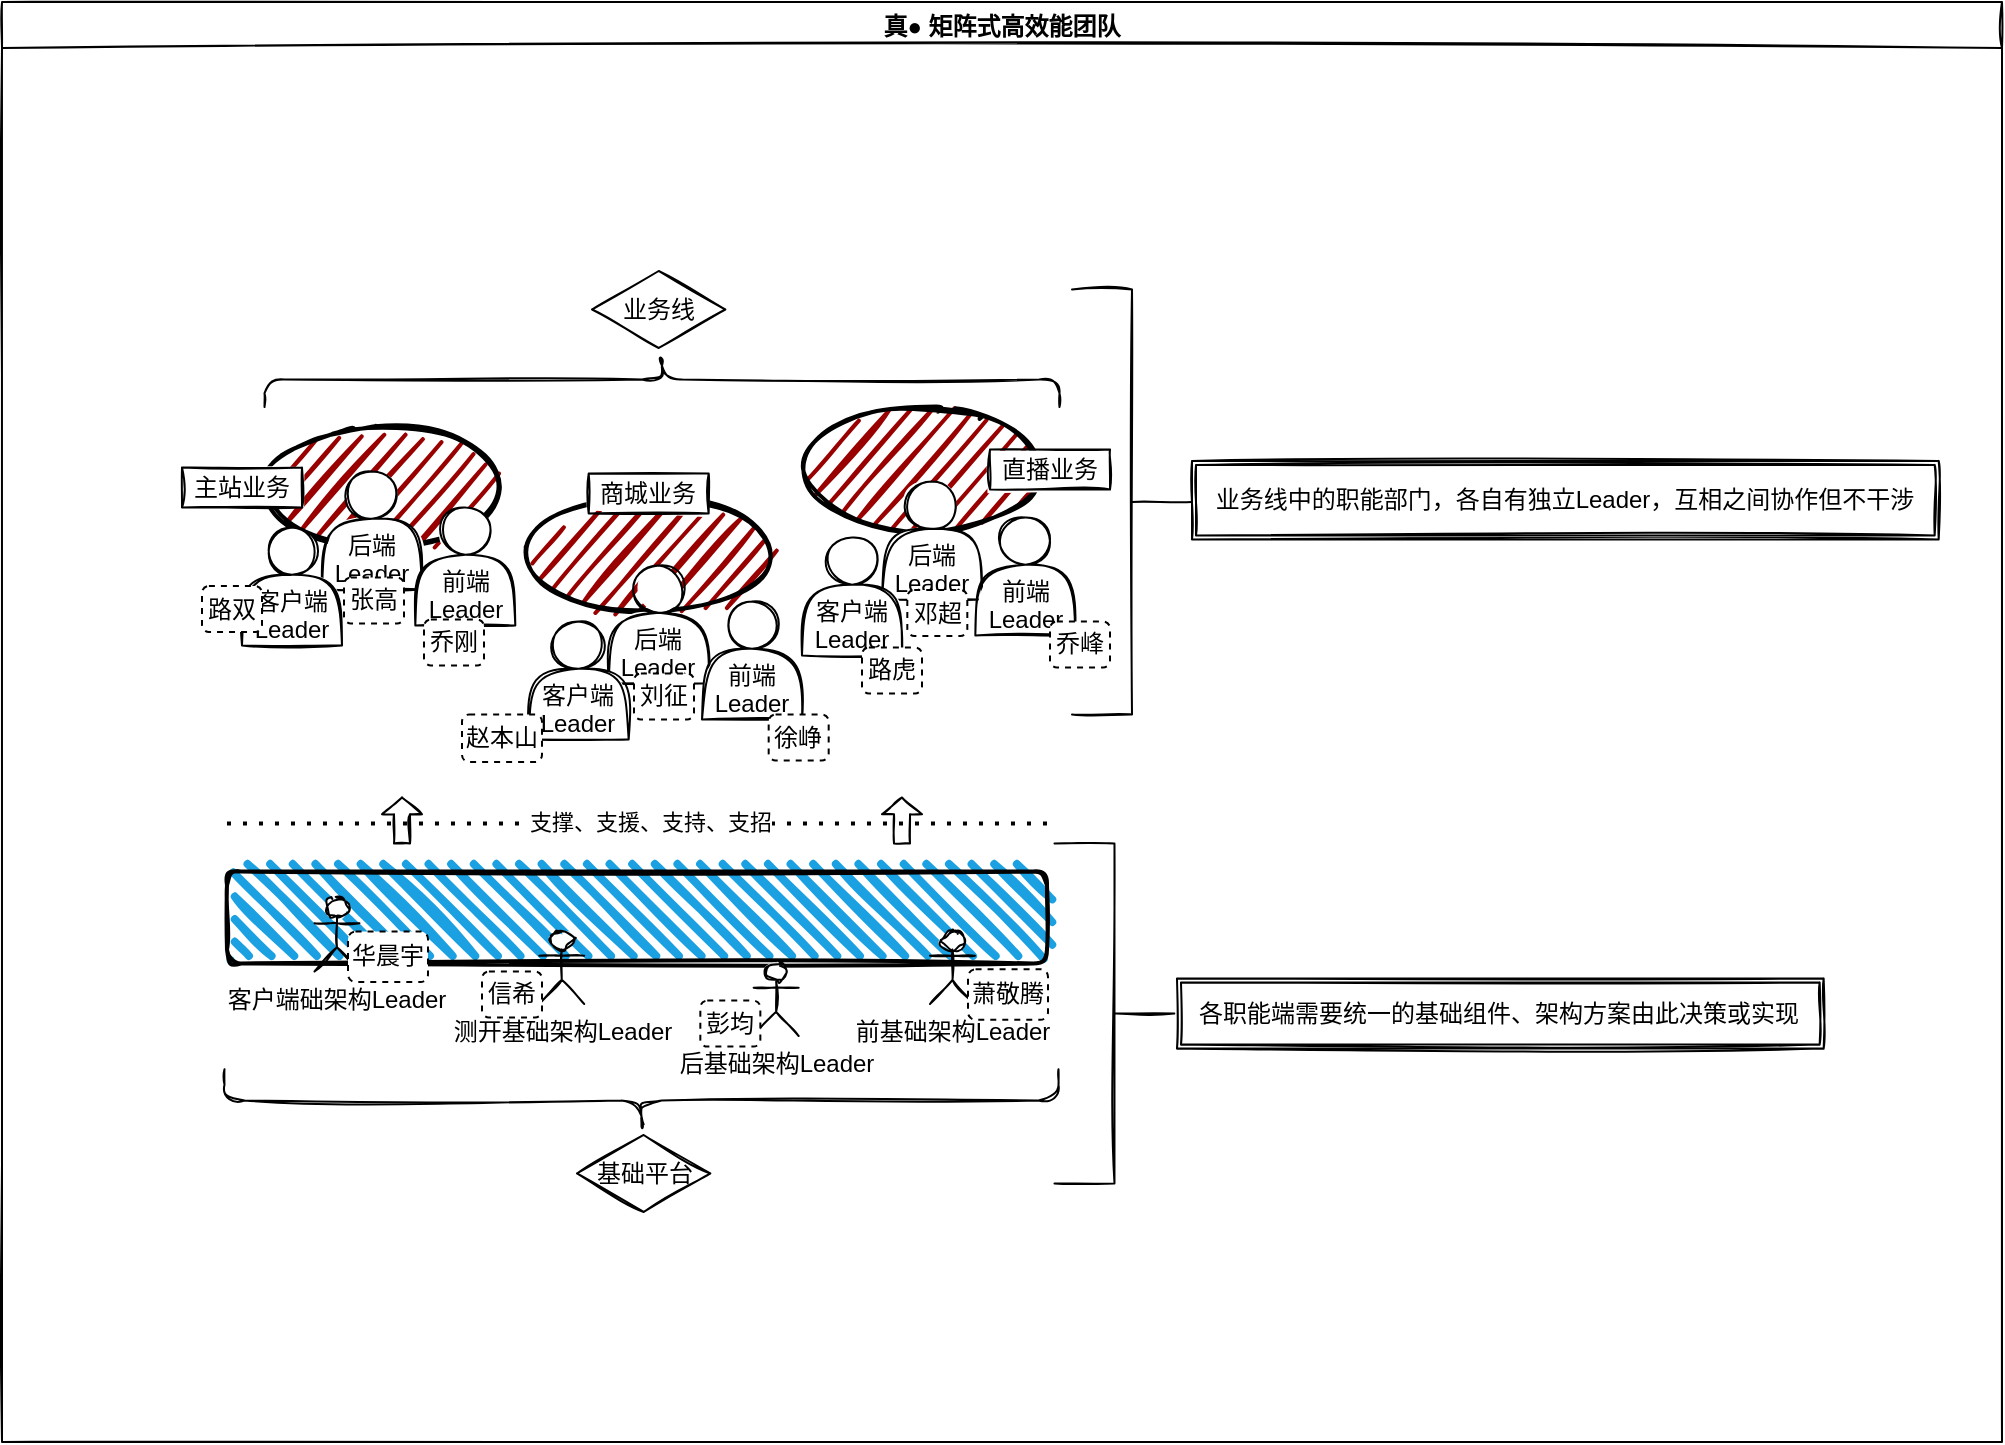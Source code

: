 <mxfile version="14.2.6" type="github">
  <diagram id="yZ-5awFDFZwI3RNw8QD1" name="Page-1">
    <mxGraphModel dx="1342" dy="639" grid="1" gridSize="10" guides="1" tooltips="1" connect="1" arrows="1" fold="1" page="1" pageScale="1" pageWidth="827" pageHeight="1169" math="0" shadow="0">
      <root>
        <mxCell id="0" />
        <mxCell id="1" parent="0" />
        <mxCell id="lFQKLQK3sEn3rDhJFm7_-2" value="" style="ellipse;whiteSpace=wrap;html=1;strokeWidth=2;fillWeight=2;hachureGap=8;fillColor=#990000;fillStyle=dots;sketch=1;" parent="1" vertex="1">
          <mxGeometry x="260" y="482.75" width="120" height="60" as="geometry" />
        </mxCell>
        <mxCell id="lFQKLQK3sEn3rDhJFm7_-8" value="主站业务" style="html=1;whiteSpace=wrap;container=1;recursiveResize=0;collapsible=0;sketch=1;" parent="1" vertex="1">
          <mxGeometry x="220" y="502.75" width="60" height="20" as="geometry" />
        </mxCell>
        <mxCell id="lFQKLQK3sEn3rDhJFm7_-20" value="&lt;br&gt;&lt;br&gt;后端Leader" style="shape=actor;whiteSpace=wrap;html=1;sketch=1;" parent="1" vertex="1">
          <mxGeometry x="290" y="504.75" width="50" height="59" as="geometry" />
        </mxCell>
        <mxCell id="lFQKLQK3sEn3rDhJFm7_-30" value="&lt;br&gt;&lt;br&gt;前端Leader" style="shape=actor;whiteSpace=wrap;html=1;sketch=1;" parent="1" vertex="1">
          <mxGeometry x="336.66" y="522.75" width="50" height="59" as="geometry" />
        </mxCell>
        <mxCell id="lFQKLQK3sEn3rDhJFm7_-31" value="&lt;br&gt;&lt;br&gt;客户端Leader" style="shape=actor;whiteSpace=wrap;html=1;sketch=1;" parent="1" vertex="1">
          <mxGeometry x="250" y="532.75" width="50" height="59" as="geometry" />
        </mxCell>
        <mxCell id="lFQKLQK3sEn3rDhJFm7_-35" value="" style="shape=curlyBracket;whiteSpace=wrap;html=1;rounded=1;sketch=1;rotation=90;" parent="1" vertex="1">
          <mxGeometry x="446.25" y="260" width="27.5" height="397.5" as="geometry" />
        </mxCell>
        <mxCell id="lFQKLQK3sEn3rDhJFm7_-45" value="真● 矩阵式高效能团队" style="swimlane;sketch=1;" parent="1" vertex="1">
          <mxGeometry x="130" y="270" width="1000" height="720" as="geometry" />
        </mxCell>
        <mxCell id="lFQKLQK3sEn3rDhJFm7_-1" value="" style="rounded=1;whiteSpace=wrap;html=1;strokeWidth=2;fillWeight=4;hachureGap=8;hachureAngle=45;fillColor=#1ba1e2;sketch=1;" parent="lFQKLQK3sEn3rDhJFm7_-45" vertex="1">
          <mxGeometry x="112.49" y="434.75" width="410" height="46" as="geometry" />
        </mxCell>
        <mxCell id="lFQKLQK3sEn3rDhJFm7_-5" value="" style="html=1;shape=mxgraph.flowchart.annotation_2;align=left;labelPosition=right;sketch=1;rotation=-180;" parent="lFQKLQK3sEn3rDhJFm7_-45" vertex="1">
          <mxGeometry x="526.24" y="420.75" width="60" height="170" as="geometry" />
        </mxCell>
        <mxCell id="lFQKLQK3sEn3rDhJFm7_-15" value="" style="shape=curlyBracket;whiteSpace=wrap;html=1;rounded=1;sketch=1;rotation=-90;" parent="lFQKLQK3sEn3rDhJFm7_-45" vertex="1">
          <mxGeometry x="304.12" y="340.75" width="31.25" height="417" as="geometry" />
        </mxCell>
        <mxCell id="lFQKLQK3sEn3rDhJFm7_-18" value="基础平台" style="html=1;whiteSpace=wrap;aspect=fixed;shape=isoRectangle;sketch=1;" parent="lFQKLQK3sEn3rDhJFm7_-45" vertex="1">
          <mxGeometry x="287.5" y="565.74" width="66.67" height="40" as="geometry" />
        </mxCell>
        <mxCell id="lFQKLQK3sEn3rDhJFm7_-22" value="后基础架构Leader" style="shape=umlActor;verticalLabelPosition=bottom;verticalAlign=top;html=1;outlineConnect=0;sketch=1;" parent="lFQKLQK3sEn3rDhJFm7_-45" vertex="1">
          <mxGeometry x="375.83" y="480.75" width="22.5" height="36.25" as="geometry" />
        </mxCell>
        <mxCell id="lFQKLQK3sEn3rDhJFm7_-26" value="前基础架构Leader" style="shape=umlActor;verticalLabelPosition=bottom;verticalAlign=top;html=1;outlineConnect=0;sketch=1;" parent="lFQKLQK3sEn3rDhJFm7_-45" vertex="1">
          <mxGeometry x="463.99" y="464.75" width="22.5" height="36.25" as="geometry" />
        </mxCell>
        <mxCell id="lFQKLQK3sEn3rDhJFm7_-27" value="客户端础架构Leader" style="shape=umlActor;verticalLabelPosition=bottom;verticalAlign=top;html=1;outlineConnect=0;sketch=1;" parent="lFQKLQK3sEn3rDhJFm7_-45" vertex="1">
          <mxGeometry x="156.24" y="448.5" width="22.5" height="36.25" as="geometry" />
        </mxCell>
        <mxCell id="lFQKLQK3sEn3rDhJFm7_-28" value="测开基础架构Leader" style="shape=umlActor;verticalLabelPosition=bottom;verticalAlign=top;html=1;outlineConnect=0;sketch=1;" parent="lFQKLQK3sEn3rDhJFm7_-45" vertex="1">
          <mxGeometry x="268.62" y="464.75" width="22.5" height="36.25" as="geometry" />
        </mxCell>
        <mxCell id="lFQKLQK3sEn3rDhJFm7_-37" value="各职能端需要统一的基础组件、架构方案由此决策或实现" style="shape=ext;double=1;rounded=0;whiteSpace=wrap;html=1;sketch=1;" parent="lFQKLQK3sEn3rDhJFm7_-45" vertex="1">
          <mxGeometry x="587.49" y="488.19" width="323.34" height="35.12" as="geometry" />
        </mxCell>
        <mxCell id="lFQKLQK3sEn3rDhJFm7_-46" value="" style="ellipse;whiteSpace=wrap;html=1;strokeWidth=2;fillWeight=2;hachureGap=8;fillColor=#990000;fillStyle=dots;sketch=1;" parent="lFQKLQK3sEn3rDhJFm7_-45" vertex="1">
          <mxGeometry x="263.34" y="245.75" width="120" height="60" as="geometry" />
        </mxCell>
        <mxCell id="lFQKLQK3sEn3rDhJFm7_-47" value="商城业务" style="html=1;whiteSpace=wrap;container=1;recursiveResize=0;collapsible=0;sketch=1;" parent="lFQKLQK3sEn3rDhJFm7_-45" vertex="1">
          <mxGeometry x="293.34" y="235.75" width="60" height="20" as="geometry" />
        </mxCell>
        <mxCell id="lFQKLQK3sEn3rDhJFm7_-48" value="&lt;br&gt;&lt;br&gt;后端Leader" style="shape=actor;whiteSpace=wrap;html=1;sketch=1;" parent="lFQKLQK3sEn3rDhJFm7_-45" vertex="1">
          <mxGeometry x="303.34" y="281.75" width="50" height="59" as="geometry" />
        </mxCell>
        <mxCell id="lFQKLQK3sEn3rDhJFm7_-49" value="&lt;br&gt;&lt;br&gt;前端Leader" style="shape=actor;whiteSpace=wrap;html=1;sketch=1;" parent="lFQKLQK3sEn3rDhJFm7_-45" vertex="1">
          <mxGeometry x="350" y="299.75" width="50" height="59" as="geometry" />
        </mxCell>
        <mxCell id="lFQKLQK3sEn3rDhJFm7_-50" value="&lt;br&gt;&lt;br&gt;客户端Leader" style="shape=actor;whiteSpace=wrap;html=1;sketch=1;" parent="lFQKLQK3sEn3rDhJFm7_-45" vertex="1">
          <mxGeometry x="263.34" y="309.75" width="50" height="59" as="geometry" />
        </mxCell>
        <mxCell id="lFQKLQK3sEn3rDhJFm7_-38" value="" style="html=1;shape=mxgraph.flowchart.annotation_2;align=left;labelPosition=right;sketch=1;rotation=-180;" parent="lFQKLQK3sEn3rDhJFm7_-45" vertex="1">
          <mxGeometry x="535" y="143.75" width="60" height="212.5" as="geometry" />
        </mxCell>
        <mxCell id="lFQKLQK3sEn3rDhJFm7_-39" value="业务线中的职能部门，各自有独立Leader，互相之间协作但不干涉" style="shape=ext;double=1;rounded=0;whiteSpace=wrap;html=1;sketch=1;" parent="lFQKLQK3sEn3rDhJFm7_-45" vertex="1">
          <mxGeometry x="595" y="229.44" width="373.34" height="39.31" as="geometry" />
        </mxCell>
        <mxCell id="lFQKLQK3sEn3rDhJFm7_-3" value="" style="ellipse;whiteSpace=wrap;html=1;strokeWidth=2;fillWeight=2;hachureGap=8;fillColor=#990000;fillStyle=dots;sketch=1;" parent="lFQKLQK3sEn3rDhJFm7_-45" vertex="1">
          <mxGeometry x="400" y="203.75" width="120" height="60" as="geometry" />
        </mxCell>
        <mxCell id="lFQKLQK3sEn3rDhJFm7_-13" value="直播业务" style="html=1;whiteSpace=wrap;container=1;recursiveResize=0;collapsible=0;sketch=1;" parent="lFQKLQK3sEn3rDhJFm7_-45" vertex="1">
          <mxGeometry x="494" y="223.75" width="60" height="20" as="geometry" />
        </mxCell>
        <mxCell id="lFQKLQK3sEn3rDhJFm7_-32" value="&lt;br&gt;&lt;br&gt;后端Leader" style="shape=actor;whiteSpace=wrap;html=1;sketch=1;" parent="lFQKLQK3sEn3rDhJFm7_-45" vertex="1">
          <mxGeometry x="440" y="239.75" width="50" height="59" as="geometry" />
        </mxCell>
        <mxCell id="lFQKLQK3sEn3rDhJFm7_-33" value="&lt;br&gt;&lt;br&gt;前端Leader" style="shape=actor;whiteSpace=wrap;html=1;sketch=1;" parent="lFQKLQK3sEn3rDhJFm7_-45" vertex="1">
          <mxGeometry x="486.66" y="257.75" width="50" height="59" as="geometry" />
        </mxCell>
        <mxCell id="lFQKLQK3sEn3rDhJFm7_-34" value="&lt;br&gt;&lt;br&gt;客户端Leader" style="shape=actor;whiteSpace=wrap;html=1;sketch=1;" parent="lFQKLQK3sEn3rDhJFm7_-45" vertex="1">
          <mxGeometry x="400.0" y="267.75" width="50" height="59" as="geometry" />
        </mxCell>
        <mxCell id="lFQKLQK3sEn3rDhJFm7_-17" value="业务线" style="html=1;whiteSpace=wrap;aspect=fixed;shape=isoRectangle;sketch=1;" parent="lFQKLQK3sEn3rDhJFm7_-45" vertex="1">
          <mxGeometry x="295.01" y="133.75" width="66.67" height="40" as="geometry" />
        </mxCell>
        <mxCell id="lFQKLQK3sEn3rDhJFm7_-66" value="" style="shape=singleArrow;direction=north;whiteSpace=wrap;html=1;sketch=1;arrowWidth=0.4;arrowSize=0.364;" parent="lFQKLQK3sEn3rDhJFm7_-45" vertex="1">
          <mxGeometry x="190" y="397.75" width="20" height="23" as="geometry" />
        </mxCell>
        <mxCell id="lFQKLQK3sEn3rDhJFm7_-67" value="" style="shape=singleArrow;direction=north;whiteSpace=wrap;html=1;sketch=1;arrowWidth=0.4;arrowSize=0.364;" parent="lFQKLQK3sEn3rDhJFm7_-45" vertex="1">
          <mxGeometry x="440" y="397.75" width="20" height="23" as="geometry" />
        </mxCell>
        <mxCell id="iMsN4SmAubi7QE5un-1W-3" value="路双" style="rounded=1;whiteSpace=wrap;html=1;dashed=1;" vertex="1" parent="lFQKLQK3sEn3rDhJFm7_-45">
          <mxGeometry x="100" y="292" width="30" height="23" as="geometry" />
        </mxCell>
        <mxCell id="iMsN4SmAubi7QE5un-1W-4" value="路虎" style="rounded=1;whiteSpace=wrap;html=1;dashed=1;" vertex="1" parent="lFQKLQK3sEn3rDhJFm7_-45">
          <mxGeometry x="430" y="322.75" width="30" height="23" as="geometry" />
        </mxCell>
        <mxCell id="iMsN4SmAubi7QE5un-1W-5" value="乔峰" style="rounded=1;whiteSpace=wrap;html=1;dashed=1;" vertex="1" parent="lFQKLQK3sEn3rDhJFm7_-45">
          <mxGeometry x="524" y="309.75" width="30" height="23" as="geometry" />
        </mxCell>
        <mxCell id="iMsN4SmAubi7QE5un-1W-6" value="乔刚" style="rounded=1;whiteSpace=wrap;html=1;dashed=1;" vertex="1" parent="lFQKLQK3sEn3rDhJFm7_-45">
          <mxGeometry x="211" y="308.75" width="30" height="23" as="geometry" />
        </mxCell>
        <mxCell id="iMsN4SmAubi7QE5un-1W-8" value="邓超" style="rounded=1;whiteSpace=wrap;html=1;dashed=1;" vertex="1" parent="lFQKLQK3sEn3rDhJFm7_-45">
          <mxGeometry x="452.66" y="294" width="30" height="23" as="geometry" />
        </mxCell>
        <mxCell id="iMsN4SmAubi7QE5un-1W-9" value="彭均" style="rounded=1;whiteSpace=wrap;html=1;dashed=1;" vertex="1" parent="lFQKLQK3sEn3rDhJFm7_-45">
          <mxGeometry x="349.17" y="499.31" width="30" height="23" as="geometry" />
        </mxCell>
        <mxCell id="iMsN4SmAubi7QE5un-1W-10" value="信希" style="rounded=1;whiteSpace=wrap;html=1;dashed=1;" vertex="1" parent="lFQKLQK3sEn3rDhJFm7_-45">
          <mxGeometry x="240.0" y="484.75" width="30" height="23" as="geometry" />
        </mxCell>
        <mxCell id="iMsN4SmAubi7QE5un-1W-11" value="华晨宇" style="rounded=1;whiteSpace=wrap;html=1;dashed=1;" vertex="1" parent="lFQKLQK3sEn3rDhJFm7_-45">
          <mxGeometry x="173" y="464.75" width="40" height="25.25" as="geometry" />
        </mxCell>
        <mxCell id="iMsN4SmAubi7QE5un-1W-12" value="萧敬腾" style="rounded=1;whiteSpace=wrap;html=1;dashed=1;" vertex="1" parent="lFQKLQK3sEn3rDhJFm7_-45">
          <mxGeometry x="483" y="483.63" width="40" height="25.25" as="geometry" />
        </mxCell>
        <mxCell id="iMsN4SmAubi7QE5un-1W-13" value="刘征" style="rounded=1;whiteSpace=wrap;html=1;dashed=1;" vertex="1" parent="lFQKLQK3sEn3rDhJFm7_-45">
          <mxGeometry x="316.0" y="335.75" width="30" height="23" as="geometry" />
        </mxCell>
        <mxCell id="iMsN4SmAubi7QE5un-1W-14" value="徐峥" style="rounded=1;whiteSpace=wrap;html=1;dashed=1;" vertex="1" parent="lFQKLQK3sEn3rDhJFm7_-45">
          <mxGeometry x="383.34" y="356.25" width="30" height="23" as="geometry" />
        </mxCell>
        <mxCell id="iMsN4SmAubi7QE5un-1W-15" value="赵本山" style="rounded=1;whiteSpace=wrap;html=1;dashed=1;" vertex="1" parent="lFQKLQK3sEn3rDhJFm7_-45">
          <mxGeometry x="230" y="356.25" width="40" height="23.75" as="geometry" />
        </mxCell>
        <mxCell id="lFQKLQK3sEn3rDhJFm7_-60" value="" style="endArrow=none;dashed=1;html=1;dashPattern=1 3;strokeWidth=2;" parent="1" edge="1">
          <mxGeometry width="50" height="50" relative="1" as="geometry">
            <mxPoint x="242.49" y="680.75" as="sourcePoint" />
            <mxPoint x="652.49" y="680.75" as="targetPoint" />
          </mxGeometry>
        </mxCell>
        <mxCell id="lFQKLQK3sEn3rDhJFm7_-62" value="支撑、支援、支持、支招" style="edgeLabel;html=1;align=center;verticalAlign=middle;resizable=0;points=[];" parent="lFQKLQK3sEn3rDhJFm7_-60" vertex="1" connectable="0">
          <mxGeometry x="-0.151" y="-2" relative="1" as="geometry">
            <mxPoint x="36.85" y="-3.5" as="offset" />
          </mxGeometry>
        </mxCell>
        <mxCell id="iMsN4SmAubi7QE5un-1W-7" value="张高" style="rounded=1;whiteSpace=wrap;html=1;dashed=1;" vertex="1" parent="1">
          <mxGeometry x="301" y="557.75" width="30" height="23" as="geometry" />
        </mxCell>
      </root>
    </mxGraphModel>
  </diagram>
</mxfile>
